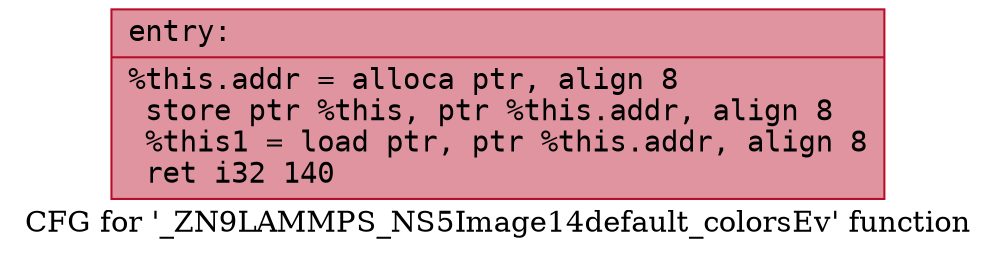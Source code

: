 digraph "CFG for '_ZN9LAMMPS_NS5Image14default_colorsEv' function" {
	label="CFG for '_ZN9LAMMPS_NS5Image14default_colorsEv' function";

	Node0x55d95326c240 [shape=record,color="#b70d28ff", style=filled, fillcolor="#b70d2870" fontname="Courier",label="{entry:\l|  %this.addr = alloca ptr, align 8\l  store ptr %this, ptr %this.addr, align 8\l  %this1 = load ptr, ptr %this.addr, align 8\l  ret i32 140\l}"];
}
